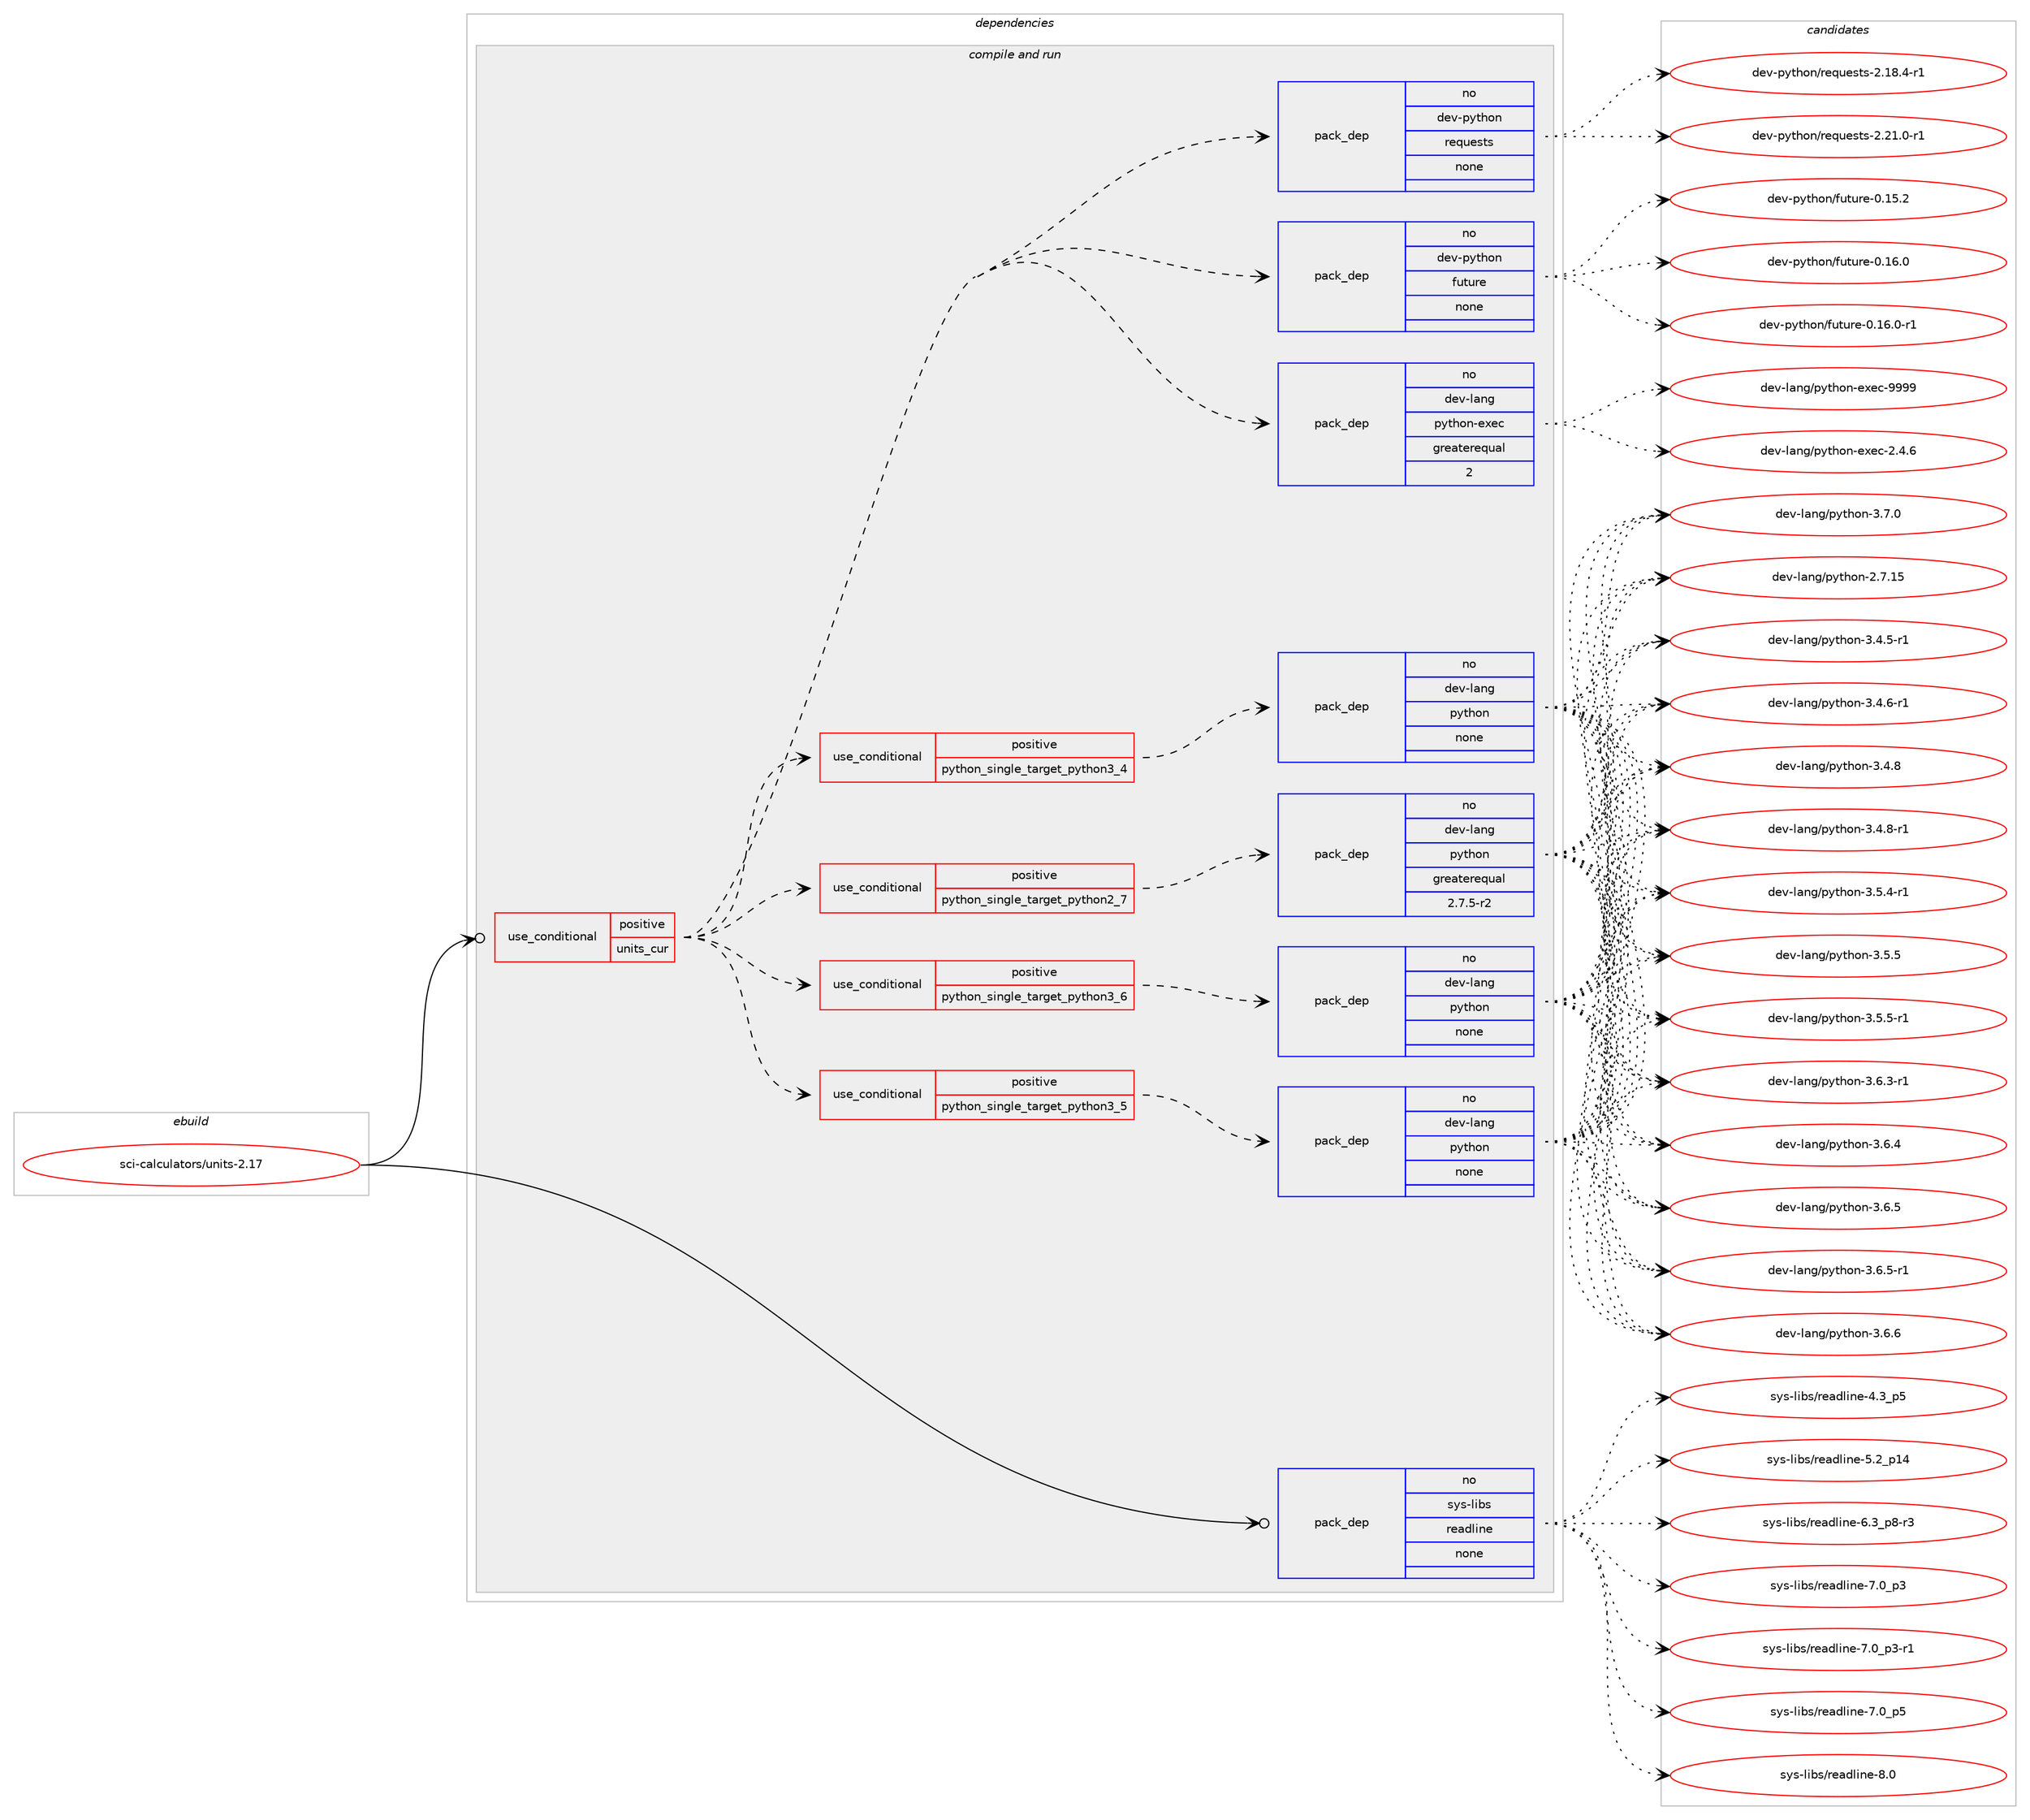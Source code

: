 digraph prolog {

# *************
# Graph options
# *************

newrank=true;
concentrate=true;
compound=true;
graph [rankdir=LR,fontname=Helvetica,fontsize=10,ranksep=1.5];#, ranksep=2.5, nodesep=0.2];
edge  [arrowhead=vee];
node  [fontname=Helvetica,fontsize=10];

# **********
# The ebuild
# **********

subgraph cluster_leftcol {
color=gray;
rank=same;
label=<<i>ebuild</i>>;
id [label="sci-calculators/units-2.17", color=red, width=4, href="../sci-calculators/units-2.17.svg"];
}

# ****************
# The dependencies
# ****************

subgraph cluster_midcol {
color=gray;
label=<<i>dependencies</i>>;
subgraph cluster_compile {
fillcolor="#eeeeee";
style=filled;
label=<<i>compile</i>>;
}
subgraph cluster_compileandrun {
fillcolor="#eeeeee";
style=filled;
label=<<i>compile and run</i>>;
subgraph cond742 {
dependency4398 [label=<<TABLE BORDER="0" CELLBORDER="1" CELLSPACING="0" CELLPADDING="4"><TR><TD ROWSPAN="3" CELLPADDING="10">use_conditional</TD></TR><TR><TD>positive</TD></TR><TR><TD>units_cur</TD></TR></TABLE>>, shape=none, color=red];
subgraph cond743 {
dependency4399 [label=<<TABLE BORDER="0" CELLBORDER="1" CELLSPACING="0" CELLPADDING="4"><TR><TD ROWSPAN="3" CELLPADDING="10">use_conditional</TD></TR><TR><TD>positive</TD></TR><TR><TD>python_single_target_python2_7</TD></TR></TABLE>>, shape=none, color=red];
subgraph pack3527 {
dependency4400 [label=<<TABLE BORDER="0" CELLBORDER="1" CELLSPACING="0" CELLPADDING="4" WIDTH="220"><TR><TD ROWSPAN="6" CELLPADDING="30">pack_dep</TD></TR><TR><TD WIDTH="110">no</TD></TR><TR><TD>dev-lang</TD></TR><TR><TD>python</TD></TR><TR><TD>greaterequal</TD></TR><TR><TD>2.7.5-r2</TD></TR></TABLE>>, shape=none, color=blue];
}
dependency4399:e -> dependency4400:w [weight=20,style="dashed",arrowhead="vee"];
}
dependency4398:e -> dependency4399:w [weight=20,style="dashed",arrowhead="vee"];
subgraph cond744 {
dependency4401 [label=<<TABLE BORDER="0" CELLBORDER="1" CELLSPACING="0" CELLPADDING="4"><TR><TD ROWSPAN="3" CELLPADDING="10">use_conditional</TD></TR><TR><TD>positive</TD></TR><TR><TD>python_single_target_python3_4</TD></TR></TABLE>>, shape=none, color=red];
subgraph pack3528 {
dependency4402 [label=<<TABLE BORDER="0" CELLBORDER="1" CELLSPACING="0" CELLPADDING="4" WIDTH="220"><TR><TD ROWSPAN="6" CELLPADDING="30">pack_dep</TD></TR><TR><TD WIDTH="110">no</TD></TR><TR><TD>dev-lang</TD></TR><TR><TD>python</TD></TR><TR><TD>none</TD></TR><TR><TD></TD></TR></TABLE>>, shape=none, color=blue];
}
dependency4401:e -> dependency4402:w [weight=20,style="dashed",arrowhead="vee"];
}
dependency4398:e -> dependency4401:w [weight=20,style="dashed",arrowhead="vee"];
subgraph cond745 {
dependency4403 [label=<<TABLE BORDER="0" CELLBORDER="1" CELLSPACING="0" CELLPADDING="4"><TR><TD ROWSPAN="3" CELLPADDING="10">use_conditional</TD></TR><TR><TD>positive</TD></TR><TR><TD>python_single_target_python3_5</TD></TR></TABLE>>, shape=none, color=red];
subgraph pack3529 {
dependency4404 [label=<<TABLE BORDER="0" CELLBORDER="1" CELLSPACING="0" CELLPADDING="4" WIDTH="220"><TR><TD ROWSPAN="6" CELLPADDING="30">pack_dep</TD></TR><TR><TD WIDTH="110">no</TD></TR><TR><TD>dev-lang</TD></TR><TR><TD>python</TD></TR><TR><TD>none</TD></TR><TR><TD></TD></TR></TABLE>>, shape=none, color=blue];
}
dependency4403:e -> dependency4404:w [weight=20,style="dashed",arrowhead="vee"];
}
dependency4398:e -> dependency4403:w [weight=20,style="dashed",arrowhead="vee"];
subgraph cond746 {
dependency4405 [label=<<TABLE BORDER="0" CELLBORDER="1" CELLSPACING="0" CELLPADDING="4"><TR><TD ROWSPAN="3" CELLPADDING="10">use_conditional</TD></TR><TR><TD>positive</TD></TR><TR><TD>python_single_target_python3_6</TD></TR></TABLE>>, shape=none, color=red];
subgraph pack3530 {
dependency4406 [label=<<TABLE BORDER="0" CELLBORDER="1" CELLSPACING="0" CELLPADDING="4" WIDTH="220"><TR><TD ROWSPAN="6" CELLPADDING="30">pack_dep</TD></TR><TR><TD WIDTH="110">no</TD></TR><TR><TD>dev-lang</TD></TR><TR><TD>python</TD></TR><TR><TD>none</TD></TR><TR><TD></TD></TR></TABLE>>, shape=none, color=blue];
}
dependency4405:e -> dependency4406:w [weight=20,style="dashed",arrowhead="vee"];
}
dependency4398:e -> dependency4405:w [weight=20,style="dashed",arrowhead="vee"];
subgraph pack3531 {
dependency4407 [label=<<TABLE BORDER="0" CELLBORDER="1" CELLSPACING="0" CELLPADDING="4" WIDTH="220"><TR><TD ROWSPAN="6" CELLPADDING="30">pack_dep</TD></TR><TR><TD WIDTH="110">no</TD></TR><TR><TD>dev-lang</TD></TR><TR><TD>python-exec</TD></TR><TR><TD>greaterequal</TD></TR><TR><TD>2</TD></TR></TABLE>>, shape=none, color=blue];
}
dependency4398:e -> dependency4407:w [weight=20,style="dashed",arrowhead="vee"];
subgraph pack3532 {
dependency4408 [label=<<TABLE BORDER="0" CELLBORDER="1" CELLSPACING="0" CELLPADDING="4" WIDTH="220"><TR><TD ROWSPAN="6" CELLPADDING="30">pack_dep</TD></TR><TR><TD WIDTH="110">no</TD></TR><TR><TD>dev-python</TD></TR><TR><TD>future</TD></TR><TR><TD>none</TD></TR><TR><TD></TD></TR></TABLE>>, shape=none, color=blue];
}
dependency4398:e -> dependency4408:w [weight=20,style="dashed",arrowhead="vee"];
subgraph pack3533 {
dependency4409 [label=<<TABLE BORDER="0" CELLBORDER="1" CELLSPACING="0" CELLPADDING="4" WIDTH="220"><TR><TD ROWSPAN="6" CELLPADDING="30">pack_dep</TD></TR><TR><TD WIDTH="110">no</TD></TR><TR><TD>dev-python</TD></TR><TR><TD>requests</TD></TR><TR><TD>none</TD></TR><TR><TD></TD></TR></TABLE>>, shape=none, color=blue];
}
dependency4398:e -> dependency4409:w [weight=20,style="dashed",arrowhead="vee"];
}
id:e -> dependency4398:w [weight=20,style="solid",arrowhead="odotvee"];
subgraph pack3534 {
dependency4410 [label=<<TABLE BORDER="0" CELLBORDER="1" CELLSPACING="0" CELLPADDING="4" WIDTH="220"><TR><TD ROWSPAN="6" CELLPADDING="30">pack_dep</TD></TR><TR><TD WIDTH="110">no</TD></TR><TR><TD>sys-libs</TD></TR><TR><TD>readline</TD></TR><TR><TD>none</TD></TR><TR><TD></TD></TR></TABLE>>, shape=none, color=blue];
}
id:e -> dependency4410:w [weight=20,style="solid",arrowhead="odotvee"];
}
subgraph cluster_run {
fillcolor="#eeeeee";
style=filled;
label=<<i>run</i>>;
}
}

# **************
# The candidates
# **************

subgraph cluster_choices {
rank=same;
color=gray;
label=<<i>candidates</i>>;

subgraph choice3527 {
color=black;
nodesep=1;
choice10010111845108971101034711212111610411111045504655464953 [label="dev-lang/python-2.7.15", color=red, width=4,href="../dev-lang/python-2.7.15.svg"];
choice1001011184510897110103471121211161041111104551465246534511449 [label="dev-lang/python-3.4.5-r1", color=red, width=4,href="../dev-lang/python-3.4.5-r1.svg"];
choice1001011184510897110103471121211161041111104551465246544511449 [label="dev-lang/python-3.4.6-r1", color=red, width=4,href="../dev-lang/python-3.4.6-r1.svg"];
choice100101118451089711010347112121116104111110455146524656 [label="dev-lang/python-3.4.8", color=red, width=4,href="../dev-lang/python-3.4.8.svg"];
choice1001011184510897110103471121211161041111104551465246564511449 [label="dev-lang/python-3.4.8-r1", color=red, width=4,href="../dev-lang/python-3.4.8-r1.svg"];
choice1001011184510897110103471121211161041111104551465346524511449 [label="dev-lang/python-3.5.4-r1", color=red, width=4,href="../dev-lang/python-3.5.4-r1.svg"];
choice100101118451089711010347112121116104111110455146534653 [label="dev-lang/python-3.5.5", color=red, width=4,href="../dev-lang/python-3.5.5.svg"];
choice1001011184510897110103471121211161041111104551465346534511449 [label="dev-lang/python-3.5.5-r1", color=red, width=4,href="../dev-lang/python-3.5.5-r1.svg"];
choice1001011184510897110103471121211161041111104551465446514511449 [label="dev-lang/python-3.6.3-r1", color=red, width=4,href="../dev-lang/python-3.6.3-r1.svg"];
choice100101118451089711010347112121116104111110455146544652 [label="dev-lang/python-3.6.4", color=red, width=4,href="../dev-lang/python-3.6.4.svg"];
choice100101118451089711010347112121116104111110455146544653 [label="dev-lang/python-3.6.5", color=red, width=4,href="../dev-lang/python-3.6.5.svg"];
choice1001011184510897110103471121211161041111104551465446534511449 [label="dev-lang/python-3.6.5-r1", color=red, width=4,href="../dev-lang/python-3.6.5-r1.svg"];
choice100101118451089711010347112121116104111110455146544654 [label="dev-lang/python-3.6.6", color=red, width=4,href="../dev-lang/python-3.6.6.svg"];
choice100101118451089711010347112121116104111110455146554648 [label="dev-lang/python-3.7.0", color=red, width=4,href="../dev-lang/python-3.7.0.svg"];
dependency4400:e -> choice10010111845108971101034711212111610411111045504655464953:w [style=dotted,weight="100"];
dependency4400:e -> choice1001011184510897110103471121211161041111104551465246534511449:w [style=dotted,weight="100"];
dependency4400:e -> choice1001011184510897110103471121211161041111104551465246544511449:w [style=dotted,weight="100"];
dependency4400:e -> choice100101118451089711010347112121116104111110455146524656:w [style=dotted,weight="100"];
dependency4400:e -> choice1001011184510897110103471121211161041111104551465246564511449:w [style=dotted,weight="100"];
dependency4400:e -> choice1001011184510897110103471121211161041111104551465346524511449:w [style=dotted,weight="100"];
dependency4400:e -> choice100101118451089711010347112121116104111110455146534653:w [style=dotted,weight="100"];
dependency4400:e -> choice1001011184510897110103471121211161041111104551465346534511449:w [style=dotted,weight="100"];
dependency4400:e -> choice1001011184510897110103471121211161041111104551465446514511449:w [style=dotted,weight="100"];
dependency4400:e -> choice100101118451089711010347112121116104111110455146544652:w [style=dotted,weight="100"];
dependency4400:e -> choice100101118451089711010347112121116104111110455146544653:w [style=dotted,weight="100"];
dependency4400:e -> choice1001011184510897110103471121211161041111104551465446534511449:w [style=dotted,weight="100"];
dependency4400:e -> choice100101118451089711010347112121116104111110455146544654:w [style=dotted,weight="100"];
dependency4400:e -> choice100101118451089711010347112121116104111110455146554648:w [style=dotted,weight="100"];
}
subgraph choice3528 {
color=black;
nodesep=1;
choice10010111845108971101034711212111610411111045504655464953 [label="dev-lang/python-2.7.15", color=red, width=4,href="../dev-lang/python-2.7.15.svg"];
choice1001011184510897110103471121211161041111104551465246534511449 [label="dev-lang/python-3.4.5-r1", color=red, width=4,href="../dev-lang/python-3.4.5-r1.svg"];
choice1001011184510897110103471121211161041111104551465246544511449 [label="dev-lang/python-3.4.6-r1", color=red, width=4,href="../dev-lang/python-3.4.6-r1.svg"];
choice100101118451089711010347112121116104111110455146524656 [label="dev-lang/python-3.4.8", color=red, width=4,href="../dev-lang/python-3.4.8.svg"];
choice1001011184510897110103471121211161041111104551465246564511449 [label="dev-lang/python-3.4.8-r1", color=red, width=4,href="../dev-lang/python-3.4.8-r1.svg"];
choice1001011184510897110103471121211161041111104551465346524511449 [label="dev-lang/python-3.5.4-r1", color=red, width=4,href="../dev-lang/python-3.5.4-r1.svg"];
choice100101118451089711010347112121116104111110455146534653 [label="dev-lang/python-3.5.5", color=red, width=4,href="../dev-lang/python-3.5.5.svg"];
choice1001011184510897110103471121211161041111104551465346534511449 [label="dev-lang/python-3.5.5-r1", color=red, width=4,href="../dev-lang/python-3.5.5-r1.svg"];
choice1001011184510897110103471121211161041111104551465446514511449 [label="dev-lang/python-3.6.3-r1", color=red, width=4,href="../dev-lang/python-3.6.3-r1.svg"];
choice100101118451089711010347112121116104111110455146544652 [label="dev-lang/python-3.6.4", color=red, width=4,href="../dev-lang/python-3.6.4.svg"];
choice100101118451089711010347112121116104111110455146544653 [label="dev-lang/python-3.6.5", color=red, width=4,href="../dev-lang/python-3.6.5.svg"];
choice1001011184510897110103471121211161041111104551465446534511449 [label="dev-lang/python-3.6.5-r1", color=red, width=4,href="../dev-lang/python-3.6.5-r1.svg"];
choice100101118451089711010347112121116104111110455146544654 [label="dev-lang/python-3.6.6", color=red, width=4,href="../dev-lang/python-3.6.6.svg"];
choice100101118451089711010347112121116104111110455146554648 [label="dev-lang/python-3.7.0", color=red, width=4,href="../dev-lang/python-3.7.0.svg"];
dependency4402:e -> choice10010111845108971101034711212111610411111045504655464953:w [style=dotted,weight="100"];
dependency4402:e -> choice1001011184510897110103471121211161041111104551465246534511449:w [style=dotted,weight="100"];
dependency4402:e -> choice1001011184510897110103471121211161041111104551465246544511449:w [style=dotted,weight="100"];
dependency4402:e -> choice100101118451089711010347112121116104111110455146524656:w [style=dotted,weight="100"];
dependency4402:e -> choice1001011184510897110103471121211161041111104551465246564511449:w [style=dotted,weight="100"];
dependency4402:e -> choice1001011184510897110103471121211161041111104551465346524511449:w [style=dotted,weight="100"];
dependency4402:e -> choice100101118451089711010347112121116104111110455146534653:w [style=dotted,weight="100"];
dependency4402:e -> choice1001011184510897110103471121211161041111104551465346534511449:w [style=dotted,weight="100"];
dependency4402:e -> choice1001011184510897110103471121211161041111104551465446514511449:w [style=dotted,weight="100"];
dependency4402:e -> choice100101118451089711010347112121116104111110455146544652:w [style=dotted,weight="100"];
dependency4402:e -> choice100101118451089711010347112121116104111110455146544653:w [style=dotted,weight="100"];
dependency4402:e -> choice1001011184510897110103471121211161041111104551465446534511449:w [style=dotted,weight="100"];
dependency4402:e -> choice100101118451089711010347112121116104111110455146544654:w [style=dotted,weight="100"];
dependency4402:e -> choice100101118451089711010347112121116104111110455146554648:w [style=dotted,weight="100"];
}
subgraph choice3529 {
color=black;
nodesep=1;
choice10010111845108971101034711212111610411111045504655464953 [label="dev-lang/python-2.7.15", color=red, width=4,href="../dev-lang/python-2.7.15.svg"];
choice1001011184510897110103471121211161041111104551465246534511449 [label="dev-lang/python-3.4.5-r1", color=red, width=4,href="../dev-lang/python-3.4.5-r1.svg"];
choice1001011184510897110103471121211161041111104551465246544511449 [label="dev-lang/python-3.4.6-r1", color=red, width=4,href="../dev-lang/python-3.4.6-r1.svg"];
choice100101118451089711010347112121116104111110455146524656 [label="dev-lang/python-3.4.8", color=red, width=4,href="../dev-lang/python-3.4.8.svg"];
choice1001011184510897110103471121211161041111104551465246564511449 [label="dev-lang/python-3.4.8-r1", color=red, width=4,href="../dev-lang/python-3.4.8-r1.svg"];
choice1001011184510897110103471121211161041111104551465346524511449 [label="dev-lang/python-3.5.4-r1", color=red, width=4,href="../dev-lang/python-3.5.4-r1.svg"];
choice100101118451089711010347112121116104111110455146534653 [label="dev-lang/python-3.5.5", color=red, width=4,href="../dev-lang/python-3.5.5.svg"];
choice1001011184510897110103471121211161041111104551465346534511449 [label="dev-lang/python-3.5.5-r1", color=red, width=4,href="../dev-lang/python-3.5.5-r1.svg"];
choice1001011184510897110103471121211161041111104551465446514511449 [label="dev-lang/python-3.6.3-r1", color=red, width=4,href="../dev-lang/python-3.6.3-r1.svg"];
choice100101118451089711010347112121116104111110455146544652 [label="dev-lang/python-3.6.4", color=red, width=4,href="../dev-lang/python-3.6.4.svg"];
choice100101118451089711010347112121116104111110455146544653 [label="dev-lang/python-3.6.5", color=red, width=4,href="../dev-lang/python-3.6.5.svg"];
choice1001011184510897110103471121211161041111104551465446534511449 [label="dev-lang/python-3.6.5-r1", color=red, width=4,href="../dev-lang/python-3.6.5-r1.svg"];
choice100101118451089711010347112121116104111110455146544654 [label="dev-lang/python-3.6.6", color=red, width=4,href="../dev-lang/python-3.6.6.svg"];
choice100101118451089711010347112121116104111110455146554648 [label="dev-lang/python-3.7.0", color=red, width=4,href="../dev-lang/python-3.7.0.svg"];
dependency4404:e -> choice10010111845108971101034711212111610411111045504655464953:w [style=dotted,weight="100"];
dependency4404:e -> choice1001011184510897110103471121211161041111104551465246534511449:w [style=dotted,weight="100"];
dependency4404:e -> choice1001011184510897110103471121211161041111104551465246544511449:w [style=dotted,weight="100"];
dependency4404:e -> choice100101118451089711010347112121116104111110455146524656:w [style=dotted,weight="100"];
dependency4404:e -> choice1001011184510897110103471121211161041111104551465246564511449:w [style=dotted,weight="100"];
dependency4404:e -> choice1001011184510897110103471121211161041111104551465346524511449:w [style=dotted,weight="100"];
dependency4404:e -> choice100101118451089711010347112121116104111110455146534653:w [style=dotted,weight="100"];
dependency4404:e -> choice1001011184510897110103471121211161041111104551465346534511449:w [style=dotted,weight="100"];
dependency4404:e -> choice1001011184510897110103471121211161041111104551465446514511449:w [style=dotted,weight="100"];
dependency4404:e -> choice100101118451089711010347112121116104111110455146544652:w [style=dotted,weight="100"];
dependency4404:e -> choice100101118451089711010347112121116104111110455146544653:w [style=dotted,weight="100"];
dependency4404:e -> choice1001011184510897110103471121211161041111104551465446534511449:w [style=dotted,weight="100"];
dependency4404:e -> choice100101118451089711010347112121116104111110455146544654:w [style=dotted,weight="100"];
dependency4404:e -> choice100101118451089711010347112121116104111110455146554648:w [style=dotted,weight="100"];
}
subgraph choice3530 {
color=black;
nodesep=1;
choice10010111845108971101034711212111610411111045504655464953 [label="dev-lang/python-2.7.15", color=red, width=4,href="../dev-lang/python-2.7.15.svg"];
choice1001011184510897110103471121211161041111104551465246534511449 [label="dev-lang/python-3.4.5-r1", color=red, width=4,href="../dev-lang/python-3.4.5-r1.svg"];
choice1001011184510897110103471121211161041111104551465246544511449 [label="dev-lang/python-3.4.6-r1", color=red, width=4,href="../dev-lang/python-3.4.6-r1.svg"];
choice100101118451089711010347112121116104111110455146524656 [label="dev-lang/python-3.4.8", color=red, width=4,href="../dev-lang/python-3.4.8.svg"];
choice1001011184510897110103471121211161041111104551465246564511449 [label="dev-lang/python-3.4.8-r1", color=red, width=4,href="../dev-lang/python-3.4.8-r1.svg"];
choice1001011184510897110103471121211161041111104551465346524511449 [label="dev-lang/python-3.5.4-r1", color=red, width=4,href="../dev-lang/python-3.5.4-r1.svg"];
choice100101118451089711010347112121116104111110455146534653 [label="dev-lang/python-3.5.5", color=red, width=4,href="../dev-lang/python-3.5.5.svg"];
choice1001011184510897110103471121211161041111104551465346534511449 [label="dev-lang/python-3.5.5-r1", color=red, width=4,href="../dev-lang/python-3.5.5-r1.svg"];
choice1001011184510897110103471121211161041111104551465446514511449 [label="dev-lang/python-3.6.3-r1", color=red, width=4,href="../dev-lang/python-3.6.3-r1.svg"];
choice100101118451089711010347112121116104111110455146544652 [label="dev-lang/python-3.6.4", color=red, width=4,href="../dev-lang/python-3.6.4.svg"];
choice100101118451089711010347112121116104111110455146544653 [label="dev-lang/python-3.6.5", color=red, width=4,href="../dev-lang/python-3.6.5.svg"];
choice1001011184510897110103471121211161041111104551465446534511449 [label="dev-lang/python-3.6.5-r1", color=red, width=4,href="../dev-lang/python-3.6.5-r1.svg"];
choice100101118451089711010347112121116104111110455146544654 [label="dev-lang/python-3.6.6", color=red, width=4,href="../dev-lang/python-3.6.6.svg"];
choice100101118451089711010347112121116104111110455146554648 [label="dev-lang/python-3.7.0", color=red, width=4,href="../dev-lang/python-3.7.0.svg"];
dependency4406:e -> choice10010111845108971101034711212111610411111045504655464953:w [style=dotted,weight="100"];
dependency4406:e -> choice1001011184510897110103471121211161041111104551465246534511449:w [style=dotted,weight="100"];
dependency4406:e -> choice1001011184510897110103471121211161041111104551465246544511449:w [style=dotted,weight="100"];
dependency4406:e -> choice100101118451089711010347112121116104111110455146524656:w [style=dotted,weight="100"];
dependency4406:e -> choice1001011184510897110103471121211161041111104551465246564511449:w [style=dotted,weight="100"];
dependency4406:e -> choice1001011184510897110103471121211161041111104551465346524511449:w [style=dotted,weight="100"];
dependency4406:e -> choice100101118451089711010347112121116104111110455146534653:w [style=dotted,weight="100"];
dependency4406:e -> choice1001011184510897110103471121211161041111104551465346534511449:w [style=dotted,weight="100"];
dependency4406:e -> choice1001011184510897110103471121211161041111104551465446514511449:w [style=dotted,weight="100"];
dependency4406:e -> choice100101118451089711010347112121116104111110455146544652:w [style=dotted,weight="100"];
dependency4406:e -> choice100101118451089711010347112121116104111110455146544653:w [style=dotted,weight="100"];
dependency4406:e -> choice1001011184510897110103471121211161041111104551465446534511449:w [style=dotted,weight="100"];
dependency4406:e -> choice100101118451089711010347112121116104111110455146544654:w [style=dotted,weight="100"];
dependency4406:e -> choice100101118451089711010347112121116104111110455146554648:w [style=dotted,weight="100"];
}
subgraph choice3531 {
color=black;
nodesep=1;
choice1001011184510897110103471121211161041111104510112010199455046524654 [label="dev-lang/python-exec-2.4.6", color=red, width=4,href="../dev-lang/python-exec-2.4.6.svg"];
choice10010111845108971101034711212111610411111045101120101994557575757 [label="dev-lang/python-exec-9999", color=red, width=4,href="../dev-lang/python-exec-9999.svg"];
dependency4407:e -> choice1001011184510897110103471121211161041111104510112010199455046524654:w [style=dotted,weight="100"];
dependency4407:e -> choice10010111845108971101034711212111610411111045101120101994557575757:w [style=dotted,weight="100"];
}
subgraph choice3532 {
color=black;
nodesep=1;
choice100101118451121211161041111104710211711611711410145484649534650 [label="dev-python/future-0.15.2", color=red, width=4,href="../dev-python/future-0.15.2.svg"];
choice100101118451121211161041111104710211711611711410145484649544648 [label="dev-python/future-0.16.0", color=red, width=4,href="../dev-python/future-0.16.0.svg"];
choice1001011184511212111610411111047102117116117114101454846495446484511449 [label="dev-python/future-0.16.0-r1", color=red, width=4,href="../dev-python/future-0.16.0-r1.svg"];
dependency4408:e -> choice100101118451121211161041111104710211711611711410145484649534650:w [style=dotted,weight="100"];
dependency4408:e -> choice100101118451121211161041111104710211711611711410145484649544648:w [style=dotted,weight="100"];
dependency4408:e -> choice1001011184511212111610411111047102117116117114101454846495446484511449:w [style=dotted,weight="100"];
}
subgraph choice3533 {
color=black;
nodesep=1;
choice1001011184511212111610411111047114101113117101115116115455046495646524511449 [label="dev-python/requests-2.18.4-r1", color=red, width=4,href="../dev-python/requests-2.18.4-r1.svg"];
choice1001011184511212111610411111047114101113117101115116115455046504946484511449 [label="dev-python/requests-2.21.0-r1", color=red, width=4,href="../dev-python/requests-2.21.0-r1.svg"];
dependency4409:e -> choice1001011184511212111610411111047114101113117101115116115455046495646524511449:w [style=dotted,weight="100"];
dependency4409:e -> choice1001011184511212111610411111047114101113117101115116115455046504946484511449:w [style=dotted,weight="100"];
}
subgraph choice3534 {
color=black;
nodesep=1;
choice11512111545108105981154711410197100108105110101455246519511253 [label="sys-libs/readline-4.3_p5", color=red, width=4,href="../sys-libs/readline-4.3_p5.svg"];
choice1151211154510810598115471141019710010810511010145534650951124952 [label="sys-libs/readline-5.2_p14", color=red, width=4,href="../sys-libs/readline-5.2_p14.svg"];
choice115121115451081059811547114101971001081051101014554465195112564511451 [label="sys-libs/readline-6.3_p8-r3", color=red, width=4,href="../sys-libs/readline-6.3_p8-r3.svg"];
choice11512111545108105981154711410197100108105110101455546489511251 [label="sys-libs/readline-7.0_p3", color=red, width=4,href="../sys-libs/readline-7.0_p3.svg"];
choice115121115451081059811547114101971001081051101014555464895112514511449 [label="sys-libs/readline-7.0_p3-r1", color=red, width=4,href="../sys-libs/readline-7.0_p3-r1.svg"];
choice11512111545108105981154711410197100108105110101455546489511253 [label="sys-libs/readline-7.0_p5", color=red, width=4,href="../sys-libs/readline-7.0_p5.svg"];
choice1151211154510810598115471141019710010810511010145564648 [label="sys-libs/readline-8.0", color=red, width=4,href="../sys-libs/readline-8.0.svg"];
dependency4410:e -> choice11512111545108105981154711410197100108105110101455246519511253:w [style=dotted,weight="100"];
dependency4410:e -> choice1151211154510810598115471141019710010810511010145534650951124952:w [style=dotted,weight="100"];
dependency4410:e -> choice115121115451081059811547114101971001081051101014554465195112564511451:w [style=dotted,weight="100"];
dependency4410:e -> choice11512111545108105981154711410197100108105110101455546489511251:w [style=dotted,weight="100"];
dependency4410:e -> choice115121115451081059811547114101971001081051101014555464895112514511449:w [style=dotted,weight="100"];
dependency4410:e -> choice11512111545108105981154711410197100108105110101455546489511253:w [style=dotted,weight="100"];
dependency4410:e -> choice1151211154510810598115471141019710010810511010145564648:w [style=dotted,weight="100"];
}
}

}
